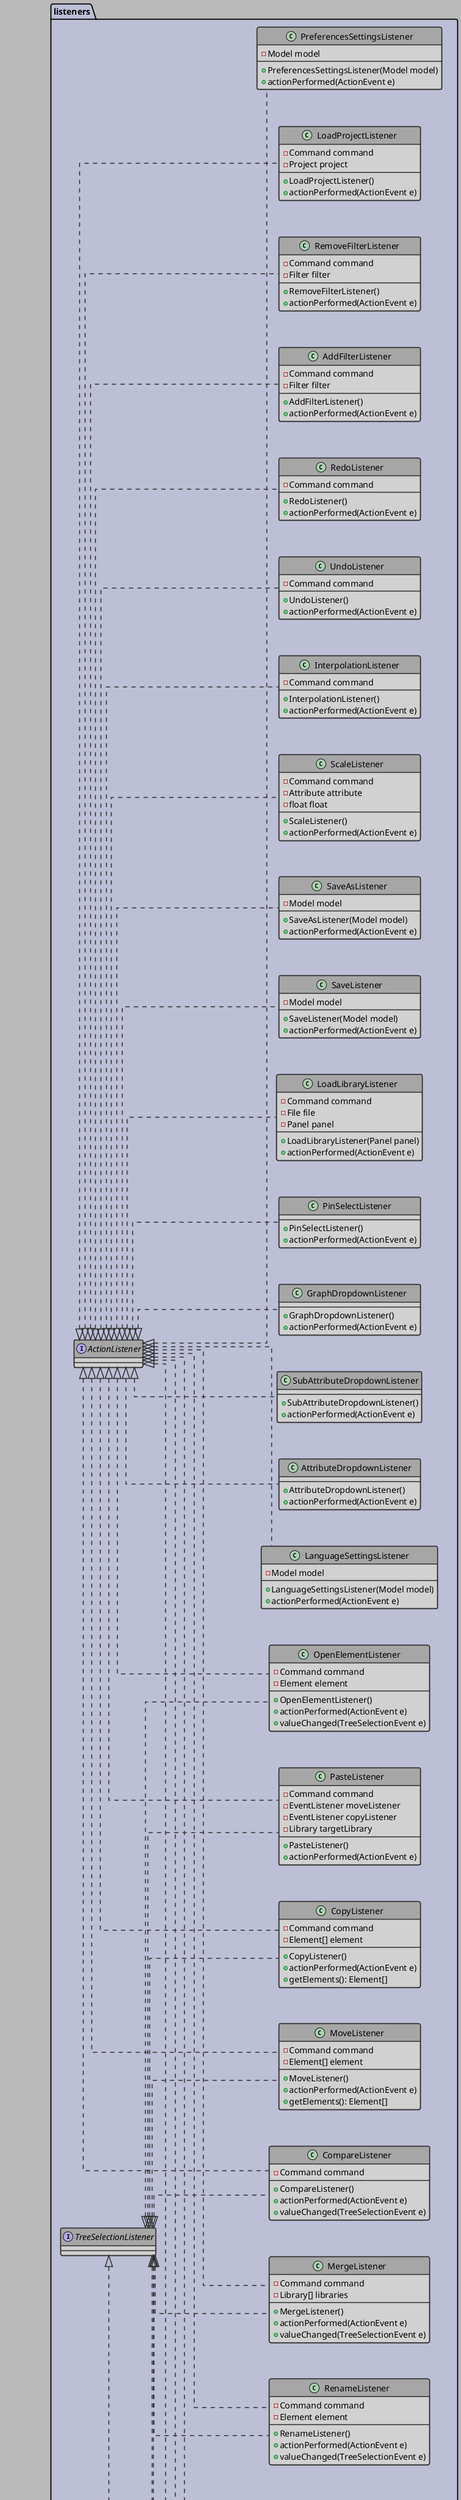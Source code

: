 @startuml
left to right direction

'Style Settings
skinparam {
    Linetype ortho
    BackgroundColor #bababa
    Shadowing false
    Nodesep 60
    Ranksep 50
    
}
skinparam Arrow {
    Color #2e2e2e
    Thickness 1.5
}
skinparam CircledCharacter {
    Radius 8
    FontSize 10
}
skinparam class {
    BackgroundColor #d1d1d1
    BorderColor #2e2e2e
    BorderThickness 1.5
    HeaderBackgroundColor #a6a6a6
}
skinparam package {
    BackgroundColor #bcbfd6
    BorderThickness 1.8
}
skinparam Note {
    BackgroundColor #297547
    BorderColor #171a17
    FontColor #e8e8e8
}

!startsub DIAGRAM
together {
    /'class Main{
        +{static} main(String[] args): void
    }'/

    class EventManager{
        -MainWindow view
        -Model model
        -Map<Event, EventListener> events
        -List<IObserver> handlers
        +EventManager(MainWindow view, Model model)
        +initListeners()
        +getListeners(): Map<Event, EventListener>
        +subscribeHandlers()
        +removeListener(EventListener listener)
        +removeHandler(IObserver handler)
        +notifyHandlers(Model model, List<Filter> filters)
        
    }

    enum Event{
    LOAD
    OPEN
    DELETE
    REMOVE
    SAVE
    SAVEAS
    SELECT
    EDIT
    RENAME
    MERGE
    COPY
    MOVE
    PASTE
    REDO
    UNDO
    SCALE
    COMPARE
    INTERPOLATE
    ADDFILTER
    REMOVEFILTER
    LOADPROJECT
    SCSETTINGS
    PRSETTINGS
    LASETTINGS
    ATTRDROPDOWN
    GRAPHDROPDOWN
    SUBATTRDROPDOWN
    PIN
    STATISTICS
    }
    
     
    
    class DataUpdateHandler implements IObserver{
        -Outliner outliner
        -List<Element> elements
        +UpdateHandler(Outliner outliner)
        +update(List<Library> libraries)

    }

    class SettingsUpdateHandler implements IObserver{
        -Panel panel
        +SettingsUpdateHandler(Panel panel)
        +update(Settings settings)

    }

    class FilterUpdateHandler implements IObserver{
        -Panel panel
        +FilterUpdateHandler(Panel panel)
        +update(List<Filter> filters)
    }

    class InterpolationHandler implements IObserver{
        -Panel panel
        +InterpolationHandler(Panel panel)
        +update(float value)
    }

    class NamingConflictHandler implements IObserver{
        -MergeDialog mergeDialog
        -NameConflictResolver resolver
        +NamingConflictHandler(Cell leftCell, Cell rightCell)
        +actionPerformed(ActionEvent e)
    }
  
    
}

package listeners{

        class LoadLibraryListener implements ActionListener{
            -Command command
            -File file
            -Panel panel
            +LoadLibraryListener(Panel panel)
            +actionPerformed(ActionEvent e)
            
        }
        
        class OpenElementListener implements ActionListener, TreeSelectionListener{
            -Command command
            -Element element
            +OpenElementListener()
            +actionPerformed(ActionEvent e)
            +valueChanged(TreeSelectionEvent e)
        }

        class DeleteCellListener implements ActionListener, TreeSelectionListener{
            -Command command
            -Cell[] cell
            +DeleteCellListener()
            +actionPerformed(ActionEvent e)
            +valueChanged(TreeSelectionEvent e)
        }

        class RemoveListener implements ActionListener, TreeSelectionListener{
            -Command command
            -Element[] element
            +RemoveListener()
            +actionPerformed(ActionEvent e)
            +valueChanged(TreeSelectionEvent e)
        }

        class SelectListener implements TreeSelectionListener{
            -Command command
            -Element[] element
            +SelectListener()
            +valueChanged(TreeSelectionEvent e)
        }

        class RenameListener implements ActionListener, TreeSelectionListener{
            -Command command
            -Element element
            +RenameListener()
            +actionPerformed(ActionEvent e)
            +valueChanged(TreeSelectionEvent e)
        }

        class EditListener implements ActionListener, DocumentListener{
            -Command command
            -String newText
            -Element element
            +EditListener()
            +actionPerformed(ActionEvent e)
            +changedUpdate(DocumentEvent e)
        }

        class SaveListener implements ActionListener{
            -Model model
            +SaveListener(Model model)
            +actionPerformed(ActionEvent e)
        }

        class SaveAsListener implements ActionListener{
            -Model model
            +SaveAsListener(Model model)
            +actionPerformed(ActionEvent e)
        }

        class MergeListener implements ActionListener, TreeSelectionListener{
            -Command command
            -Library[] libraries
            +MergeListener()
            +actionPerformed(ActionEvent e)
            +valueChanged(TreeSelectionEvent e)
        }

        class ScaleListener implements ActionListener{
            -Command command
            -Attribute attribute
            -float float
            +ScaleListener()
            +actionPerformed(ActionEvent e)
            
        }

        class InterpolationListener implements ActionListener{
            -Command command
            +InterpolationListener()
            +actionPerformed(ActionEvent e)
        }

        class UndoListener implements ActionListener{
            -Command command
            +UndoListener()
            +actionPerformed(ActionEvent e)
        }

        class RedoListener implements ActionListener{
            -Command command
            +RedoListener()
            +actionPerformed(ActionEvent e)
        }

        class CompareListener implements ActionListener, TreeSelectionListener{
            -Command command
            +CompareListener()
            +actionPerformed(ActionEvent e)
            +valueChanged(TreeSelectionEvent e)
        }

        class MoveListener implements ActionListener, TreeSelectionListener{
            -Command command
            -Element[] element
            +MoveListener()
            +actionPerformed(ActionEvent e)
            +getElements(): Element[]
        } 

        class CopyListener implements ActionListener, TreeSelectionListener{
            -Command command
            -Element[] element
            +CopyListener()
            +actionPerformed(ActionEvent e)
            +getElements(): Element[]
        }

        class PasteListener implements ActionListener, TreeSelectionListener{
            -Command command
            -EventListener moveListener
            -EventListener copyListener
            -Library targetLibrary
            +PasteListener()
            +actionPerformed(ActionEvent e)
        }

        class AddFilterListener implements ActionListener{
            -Command command
            -Filter filter
            +AddFilterListener()
            +actionPerformed(ActionEvent e)
        }

         class RemoveFilterListener implements ActionListener{
            -Command command
            -Filter filter
            +RemoveFilterListener()
            +actionPerformed(ActionEvent e)
        }

        
        class LoadProjectListener implements ActionListener{
            -Command command 
            -Project project
            +LoadProjectListener()
            +actionPerformed(ActionEvent e)
        }

        

        class StatisticsListener implements ItemListener{
            +StatisticsListener()
            +itemStateChanged(ItemEvent e)
        }

        class ShortcutSettingsListener implements KeyListener{
            -Shortcut shorcuts
            +ShortcutSettingsListener(Shortcuts shortcuts)
            +actionPerformed(ActionEvent e)
        }

        class PreferencesSettingsListener implements ActionListener{
            -Model model
            +PreferencesSettingsListener(Model model)
            +actionPerformed(ActionEvent e)

        }

        class LanguageSettingsListener implements ActionListener{
            -Model model
            +LanguageSettingsListener(Model model)
            +actionPerformed(ActionEvent e)
        }


        class AttributeDropdownListener implements ActionListener{
            +AttributeDropdownListener()
            +actionPerformed(ActionEvent e)
        }

        class SubAttributeDropdownListener implements ActionListener{
            +SubAttributeDropdownListener()
            +actionPerformed(ActionEvent e)
        }

        class GraphDropdownListener implements ActionListener{
            +GraphDropdownListener()
            +actionPerformed(ActionEvent e)
        }

        class PinSelectListener implements ActionListener{
            +PinSelectListener()
            +actionPerformed(ActionEvent e)
        }

        
        /'class TabListener implements ActionListener{
            -
            
            +TabListener(, )
            +actionPerformed(ActionEvent e)
        }
        '/


}
!endsub
@enduml
